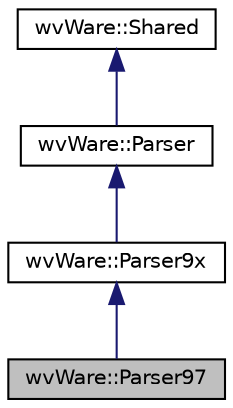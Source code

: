 digraph "wvWare::Parser97"
{
  edge [fontname="Helvetica",fontsize="10",labelfontname="Helvetica",labelfontsize="10"];
  node [fontname="Helvetica",fontsize="10",shape=record];
  Node0 [label="wvWare::Parser97",height=0.2,width=0.4,color="black", fillcolor="grey75", style="filled", fontcolor="black"];
  Node1 -> Node0 [dir="back",color="midnightblue",fontsize="10",style="solid",fontname="Helvetica"];
  Node1 [label="wvWare::Parser9x",height=0.2,width=0.4,color="black", fillcolor="white", style="filled",URL="$classwv_ware_1_1_parser9x.html"];
  Node2 -> Node1 [dir="back",color="midnightblue",fontsize="10",style="solid",fontname="Helvetica"];
  Node2 [label="wvWare::Parser",height=0.2,width=0.4,color="black", fillcolor="white", style="filled",URL="$classwv_ware_1_1_parser.html"];
  Node3 -> Node2 [dir="back",color="midnightblue",fontsize="10",style="solid",fontname="Helvetica"];
  Node3 [label="wvWare::Shared",height=0.2,width=0.4,color="black", fillcolor="white", style="filled",URL="$classwv_ware_1_1_shared.html"];
}
